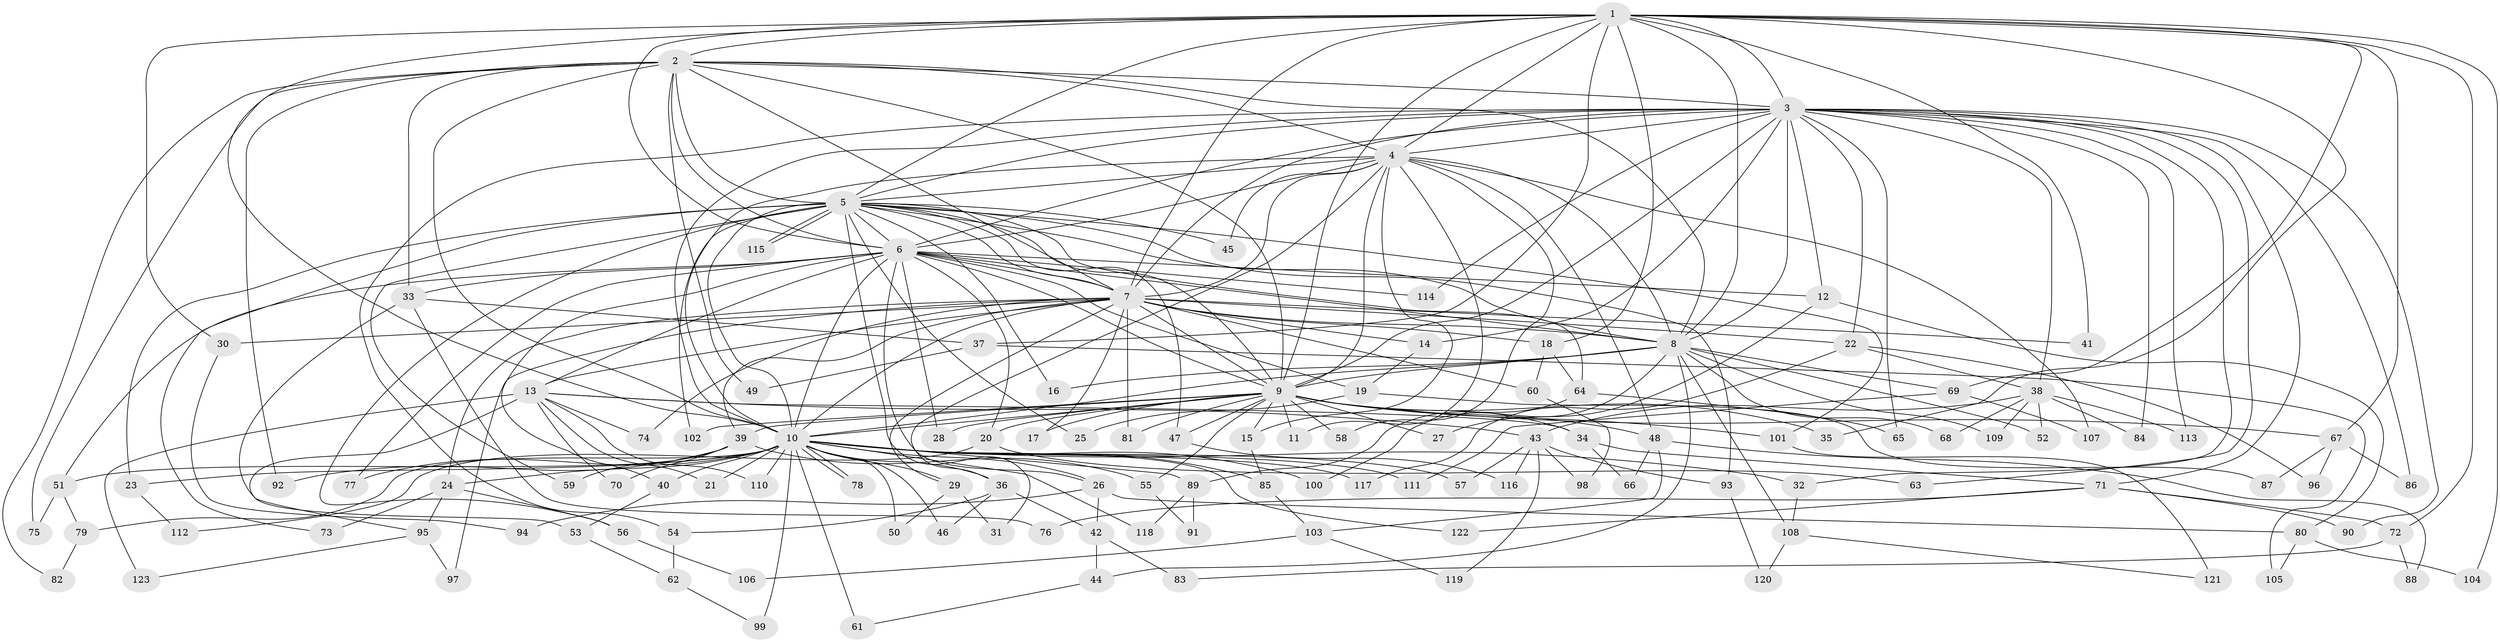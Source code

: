 // Generated by graph-tools (version 1.1) at 2025/34/03/09/25 02:34:59]
// undirected, 123 vertices, 271 edges
graph export_dot {
graph [start="1"]
  node [color=gray90,style=filled];
  1;
  2;
  3;
  4;
  5;
  6;
  7;
  8;
  9;
  10;
  11;
  12;
  13;
  14;
  15;
  16;
  17;
  18;
  19;
  20;
  21;
  22;
  23;
  24;
  25;
  26;
  27;
  28;
  29;
  30;
  31;
  32;
  33;
  34;
  35;
  36;
  37;
  38;
  39;
  40;
  41;
  42;
  43;
  44;
  45;
  46;
  47;
  48;
  49;
  50;
  51;
  52;
  53;
  54;
  55;
  56;
  57;
  58;
  59;
  60;
  61;
  62;
  63;
  64;
  65;
  66;
  67;
  68;
  69;
  70;
  71;
  72;
  73;
  74;
  75;
  76;
  77;
  78;
  79;
  80;
  81;
  82;
  83;
  84;
  85;
  86;
  87;
  88;
  89;
  90;
  91;
  92;
  93;
  94;
  95;
  96;
  97;
  98;
  99;
  100;
  101;
  102;
  103;
  104;
  105;
  106;
  107;
  108;
  109;
  110;
  111;
  112;
  113;
  114;
  115;
  116;
  117;
  118;
  119;
  120;
  121;
  122;
  123;
  1 -- 2;
  1 -- 3;
  1 -- 4;
  1 -- 5;
  1 -- 6;
  1 -- 7;
  1 -- 8;
  1 -- 9;
  1 -- 10;
  1 -- 18;
  1 -- 30;
  1 -- 35;
  1 -- 37;
  1 -- 41;
  1 -- 67;
  1 -- 69;
  1 -- 72;
  1 -- 104;
  2 -- 3;
  2 -- 4;
  2 -- 5;
  2 -- 6;
  2 -- 7;
  2 -- 8;
  2 -- 9;
  2 -- 10;
  2 -- 33;
  2 -- 49;
  2 -- 75;
  2 -- 82;
  2 -- 92;
  3 -- 4;
  3 -- 5;
  3 -- 6;
  3 -- 7;
  3 -- 8;
  3 -- 9;
  3 -- 10;
  3 -- 12;
  3 -- 14;
  3 -- 22;
  3 -- 32;
  3 -- 38;
  3 -- 54;
  3 -- 63;
  3 -- 65;
  3 -- 71;
  3 -- 84;
  3 -- 86;
  3 -- 90;
  3 -- 113;
  3 -- 114;
  4 -- 5;
  4 -- 6;
  4 -- 7;
  4 -- 8;
  4 -- 9;
  4 -- 10;
  4 -- 11;
  4 -- 15;
  4 -- 36;
  4 -- 45;
  4 -- 48;
  4 -- 58;
  4 -- 107;
  5 -- 6;
  5 -- 7;
  5 -- 8;
  5 -- 9;
  5 -- 10;
  5 -- 16;
  5 -- 23;
  5 -- 25;
  5 -- 31;
  5 -- 45;
  5 -- 47;
  5 -- 56;
  5 -- 59;
  5 -- 64;
  5 -- 73;
  5 -- 93;
  5 -- 101;
  5 -- 102;
  5 -- 115;
  5 -- 115;
  6 -- 7;
  6 -- 8;
  6 -- 9;
  6 -- 10;
  6 -- 12;
  6 -- 13;
  6 -- 19;
  6 -- 20;
  6 -- 26;
  6 -- 28;
  6 -- 33;
  6 -- 40;
  6 -- 51;
  6 -- 77;
  6 -- 114;
  7 -- 8;
  7 -- 9;
  7 -- 10;
  7 -- 13;
  7 -- 14;
  7 -- 17;
  7 -- 18;
  7 -- 22;
  7 -- 24;
  7 -- 29;
  7 -- 30;
  7 -- 39;
  7 -- 41;
  7 -- 60;
  7 -- 74;
  7 -- 81;
  7 -- 97;
  8 -- 9;
  8 -- 10;
  8 -- 16;
  8 -- 44;
  8 -- 52;
  8 -- 68;
  8 -- 69;
  8 -- 100;
  8 -- 108;
  8 -- 109;
  9 -- 10;
  9 -- 11;
  9 -- 15;
  9 -- 17;
  9 -- 20;
  9 -- 27;
  9 -- 28;
  9 -- 34;
  9 -- 35;
  9 -- 39;
  9 -- 47;
  9 -- 48;
  9 -- 55;
  9 -- 58;
  9 -- 67;
  9 -- 81;
  9 -- 101;
  9 -- 102;
  10 -- 21;
  10 -- 23;
  10 -- 24;
  10 -- 26;
  10 -- 29;
  10 -- 32;
  10 -- 36;
  10 -- 40;
  10 -- 46;
  10 -- 50;
  10 -- 51;
  10 -- 57;
  10 -- 61;
  10 -- 77;
  10 -- 78;
  10 -- 78;
  10 -- 79;
  10 -- 85;
  10 -- 89;
  10 -- 99;
  10 -- 100;
  10 -- 110;
  10 -- 111;
  10 -- 117;
  10 -- 118;
  10 -- 122;
  12 -- 27;
  12 -- 80;
  13 -- 21;
  13 -- 34;
  13 -- 43;
  13 -- 70;
  13 -- 74;
  13 -- 95;
  13 -- 110;
  13 -- 123;
  14 -- 19;
  15 -- 85;
  18 -- 60;
  18 -- 64;
  19 -- 25;
  19 -- 87;
  20 -- 63;
  20 -- 112;
  22 -- 38;
  22 -- 96;
  22 -- 117;
  23 -- 112;
  24 -- 56;
  24 -- 73;
  24 -- 95;
  26 -- 42;
  26 -- 80;
  26 -- 94;
  29 -- 31;
  29 -- 50;
  30 -- 94;
  32 -- 108;
  33 -- 37;
  33 -- 53;
  33 -- 76;
  34 -- 66;
  34 -- 71;
  36 -- 42;
  36 -- 46;
  36 -- 54;
  37 -- 49;
  37 -- 105;
  38 -- 43;
  38 -- 52;
  38 -- 68;
  38 -- 84;
  38 -- 109;
  38 -- 113;
  39 -- 55;
  39 -- 59;
  39 -- 70;
  39 -- 92;
  40 -- 53;
  42 -- 44;
  42 -- 83;
  43 -- 57;
  43 -- 93;
  43 -- 98;
  43 -- 116;
  43 -- 119;
  44 -- 61;
  47 -- 116;
  48 -- 66;
  48 -- 88;
  48 -- 103;
  51 -- 75;
  51 -- 79;
  53 -- 62;
  54 -- 62;
  55 -- 91;
  56 -- 106;
  60 -- 98;
  62 -- 99;
  64 -- 65;
  64 -- 89;
  67 -- 86;
  67 -- 87;
  67 -- 96;
  69 -- 107;
  69 -- 111;
  71 -- 72;
  71 -- 76;
  71 -- 90;
  71 -- 122;
  72 -- 83;
  72 -- 88;
  79 -- 82;
  80 -- 104;
  80 -- 105;
  85 -- 103;
  89 -- 91;
  89 -- 118;
  93 -- 120;
  95 -- 97;
  95 -- 123;
  101 -- 121;
  103 -- 106;
  103 -- 119;
  108 -- 120;
  108 -- 121;
}
